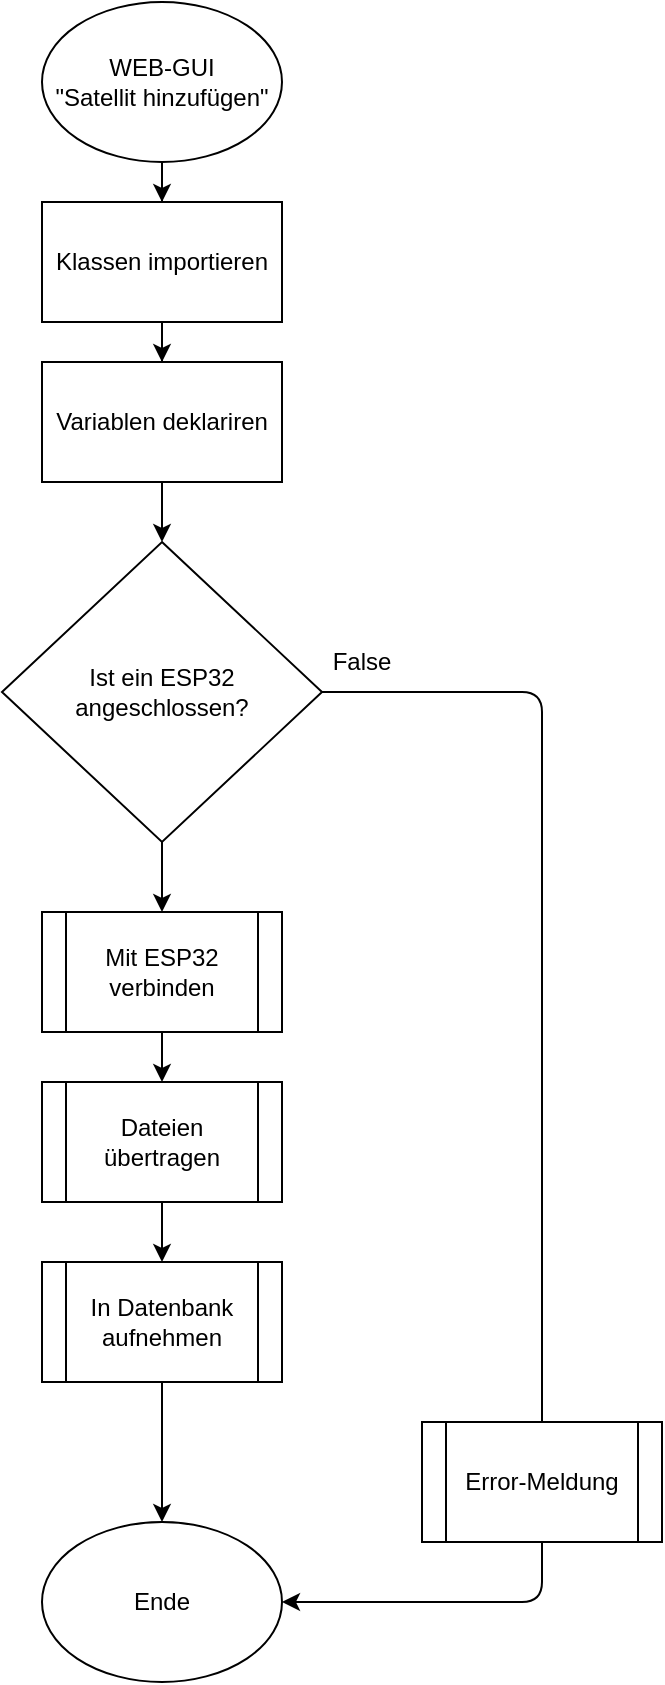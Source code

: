 <mxfile version="14.4.7" type="github">
  <diagram id="LhHc3a0Fzvn-CeZbHbqc" name="Page-1">
    <mxGraphModel dx="1178" dy="647" grid="1" gridSize="10" guides="1" tooltips="1" connect="1" arrows="1" fold="1" page="1" pageScale="1" pageWidth="827" pageHeight="1169" math="0" shadow="0">
      <root>
        <mxCell id="0" />
        <mxCell id="1" parent="0" />
        <mxCell id="r9hPNLz82CNfn7fM7DFw-15" value="" style="edgeStyle=orthogonalEdgeStyle;rounded=0;orthogonalLoop=1;jettySize=auto;html=1;" edge="1" parent="1" source="r9hPNLz82CNfn7fM7DFw-1" target="r9hPNLz82CNfn7fM7DFw-4">
          <mxGeometry relative="1" as="geometry" />
        </mxCell>
        <mxCell id="r9hPNLz82CNfn7fM7DFw-1" value="WEB-GUI&lt;br&gt;&quot;Satellit hinzufügen&quot;" style="ellipse;whiteSpace=wrap;html=1;" vertex="1" parent="1">
          <mxGeometry x="310" y="130" width="120" height="80" as="geometry" />
        </mxCell>
        <mxCell id="r9hPNLz82CNfn7fM7DFw-17" value="" style="edgeStyle=orthogonalEdgeStyle;rounded=0;orthogonalLoop=1;jettySize=auto;html=1;" edge="1" parent="1" source="r9hPNLz82CNfn7fM7DFw-2" target="r9hPNLz82CNfn7fM7DFw-6">
          <mxGeometry relative="1" as="geometry" />
        </mxCell>
        <mxCell id="r9hPNLz82CNfn7fM7DFw-2" value="Variablen deklariren" style="rounded=0;whiteSpace=wrap;html=1;" vertex="1" parent="1">
          <mxGeometry x="310" y="310" width="120" height="60" as="geometry" />
        </mxCell>
        <mxCell id="r9hPNLz82CNfn7fM7DFw-16" value="" style="edgeStyle=orthogonalEdgeStyle;rounded=0;orthogonalLoop=1;jettySize=auto;html=1;" edge="1" parent="1" source="r9hPNLz82CNfn7fM7DFw-4" target="r9hPNLz82CNfn7fM7DFw-2">
          <mxGeometry relative="1" as="geometry" />
        </mxCell>
        <mxCell id="r9hPNLz82CNfn7fM7DFw-4" value="Klassen importieren" style="rounded=0;whiteSpace=wrap;html=1;" vertex="1" parent="1">
          <mxGeometry x="310" y="230" width="120" height="60" as="geometry" />
        </mxCell>
        <mxCell id="r9hPNLz82CNfn7fM7DFw-18" value="" style="edgeStyle=orthogonalEdgeStyle;rounded=0;orthogonalLoop=1;jettySize=auto;html=1;" edge="1" parent="1" source="r9hPNLz82CNfn7fM7DFw-6" target="r9hPNLz82CNfn7fM7DFw-12">
          <mxGeometry relative="1" as="geometry" />
        </mxCell>
        <mxCell id="r9hPNLz82CNfn7fM7DFw-6" value="Ist ein ESP32 angeschlossen?" style="rhombus;whiteSpace=wrap;html=1;" vertex="1" parent="1">
          <mxGeometry x="290" y="400" width="160" height="150" as="geometry" />
        </mxCell>
        <mxCell id="r9hPNLz82CNfn7fM7DFw-7" value="Ende" style="ellipse;whiteSpace=wrap;html=1;" vertex="1" parent="1">
          <mxGeometry x="310" y="890" width="120" height="80" as="geometry" />
        </mxCell>
        <mxCell id="r9hPNLz82CNfn7fM7DFw-9" value="" style="endArrow=classic;html=1;exitX=1;exitY=0.5;exitDx=0;exitDy=0;entryX=1;entryY=0.5;entryDx=0;entryDy=0;" edge="1" parent="1" source="r9hPNLz82CNfn7fM7DFw-6" target="r9hPNLz82CNfn7fM7DFw-7">
          <mxGeometry width="50" height="50" relative="1" as="geometry">
            <mxPoint x="550" y="650" as="sourcePoint" />
            <mxPoint x="600" y="600" as="targetPoint" />
            <Array as="points">
              <mxPoint x="560" y="475" />
              <mxPoint x="560" y="930" />
            </Array>
          </mxGeometry>
        </mxCell>
        <mxCell id="r9hPNLz82CNfn7fM7DFw-10" value="False" style="text;html=1;strokeColor=none;fillColor=none;align=center;verticalAlign=middle;whiteSpace=wrap;rounded=0;" vertex="1" parent="1">
          <mxGeometry x="450" y="450" width="40" height="20" as="geometry" />
        </mxCell>
        <mxCell id="r9hPNLz82CNfn7fM7DFw-11" value="Error-Meldung" style="shape=process;whiteSpace=wrap;html=1;backgroundOutline=1;" vertex="1" parent="1">
          <mxGeometry x="500" y="840" width="120" height="60" as="geometry" />
        </mxCell>
        <mxCell id="r9hPNLz82CNfn7fM7DFw-19" value="" style="edgeStyle=orthogonalEdgeStyle;rounded=0;orthogonalLoop=1;jettySize=auto;html=1;" edge="1" parent="1" source="r9hPNLz82CNfn7fM7DFw-12" target="r9hPNLz82CNfn7fM7DFw-13">
          <mxGeometry relative="1" as="geometry" />
        </mxCell>
        <mxCell id="r9hPNLz82CNfn7fM7DFw-12" value="Mit ESP32 verbinden" style="shape=process;whiteSpace=wrap;html=1;backgroundOutline=1;" vertex="1" parent="1">
          <mxGeometry x="310" y="585" width="120" height="60" as="geometry" />
        </mxCell>
        <mxCell id="r9hPNLz82CNfn7fM7DFw-20" value="" style="edgeStyle=orthogonalEdgeStyle;rounded=0;orthogonalLoop=1;jettySize=auto;html=1;" edge="1" parent="1" source="r9hPNLz82CNfn7fM7DFw-13" target="r9hPNLz82CNfn7fM7DFw-14">
          <mxGeometry relative="1" as="geometry" />
        </mxCell>
        <mxCell id="r9hPNLz82CNfn7fM7DFw-13" value="Dateien übertragen" style="shape=process;whiteSpace=wrap;html=1;backgroundOutline=1;" vertex="1" parent="1">
          <mxGeometry x="310" y="670" width="120" height="60" as="geometry" />
        </mxCell>
        <mxCell id="r9hPNLz82CNfn7fM7DFw-21" value="" style="edgeStyle=orthogonalEdgeStyle;rounded=0;orthogonalLoop=1;jettySize=auto;html=1;" edge="1" parent="1" source="r9hPNLz82CNfn7fM7DFw-14" target="r9hPNLz82CNfn7fM7DFw-7">
          <mxGeometry relative="1" as="geometry" />
        </mxCell>
        <mxCell id="r9hPNLz82CNfn7fM7DFw-14" value="In Datenbank aufnehmen" style="shape=process;whiteSpace=wrap;html=1;backgroundOutline=1;" vertex="1" parent="1">
          <mxGeometry x="310" y="760" width="120" height="60" as="geometry" />
        </mxCell>
      </root>
    </mxGraphModel>
  </diagram>
</mxfile>

